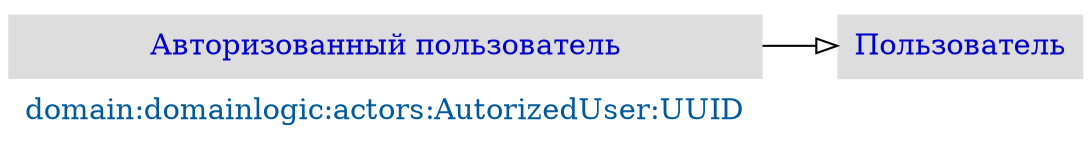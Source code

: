digraph domain_domainlogic_actors {
	labelloc=b;
	labeljust=r;
	fontsize=18;
	fontcolor="#0000cc";
	rankdir=LR;
	compound=true;
	node [shape=none,margin=0];
        domain_domainlogic_actors_User [id="domain:domainlogic:actors:User",label=<<TABLE BORDER="0" CELLPADDING="8" CELLSPACING="0"><TR><TD ALIGN="CENTER" HREF="domain:domainlogic:actors:User" TITLE="domain:domainlogic:actors:User" PORT="domain_domainlogic_actors_User" BGCOLOR="#dddddd"><FONT COLOR="#0000cc">Пользователь</FONT></TD></TR></TABLE>>];
	domain_domainlogic_actors_AuthorizedUser [id="domain:domainlogic:actors:AuthorizedUser",label=<<TABLE BORDER="0" CELLPADDING="8" CELLSPACING="0"><TR><TD ALIGN="CENTER" HREF="domain:domainlogic:actors:AuthorizedUser" TITLE="domain:domainlogic:actors:AuthorizedUser" PORT="domain_domainlogic_actors_AuthorizedUser" BGCOLOR="#dddddd"><FONT COLOR="#0000cc">Авторизованный пользователь</FONT></TD></TR><TR><TD ALIGN="CENTER" HREF="domain:domainlogic:actors:AutorizedUser:UUID" TITLE="" PORT="domain_domainlogic_actors_AutorizedUser_UUID" BGCOLOR="#ffffff"><FONT COLOR="#005A9C">domain:domainlogic:actors:AutorizedUser:UUID</FONT></TD></TR></TABLE>>];
	
	edge [dir="back",arrowtail="odiamond"];
        
	edge [dir="back",arrowtail="odiamond",headlabel="*"];
		
	edge [dir="forward",arrowhead="onormal",headlabel=""];
		domain_domainlogic_actors_AuthorizedUser:domain_domainlogic_actors_AuthorizedUser -> domain_domainlogic_actors_User;
		
	
}
        